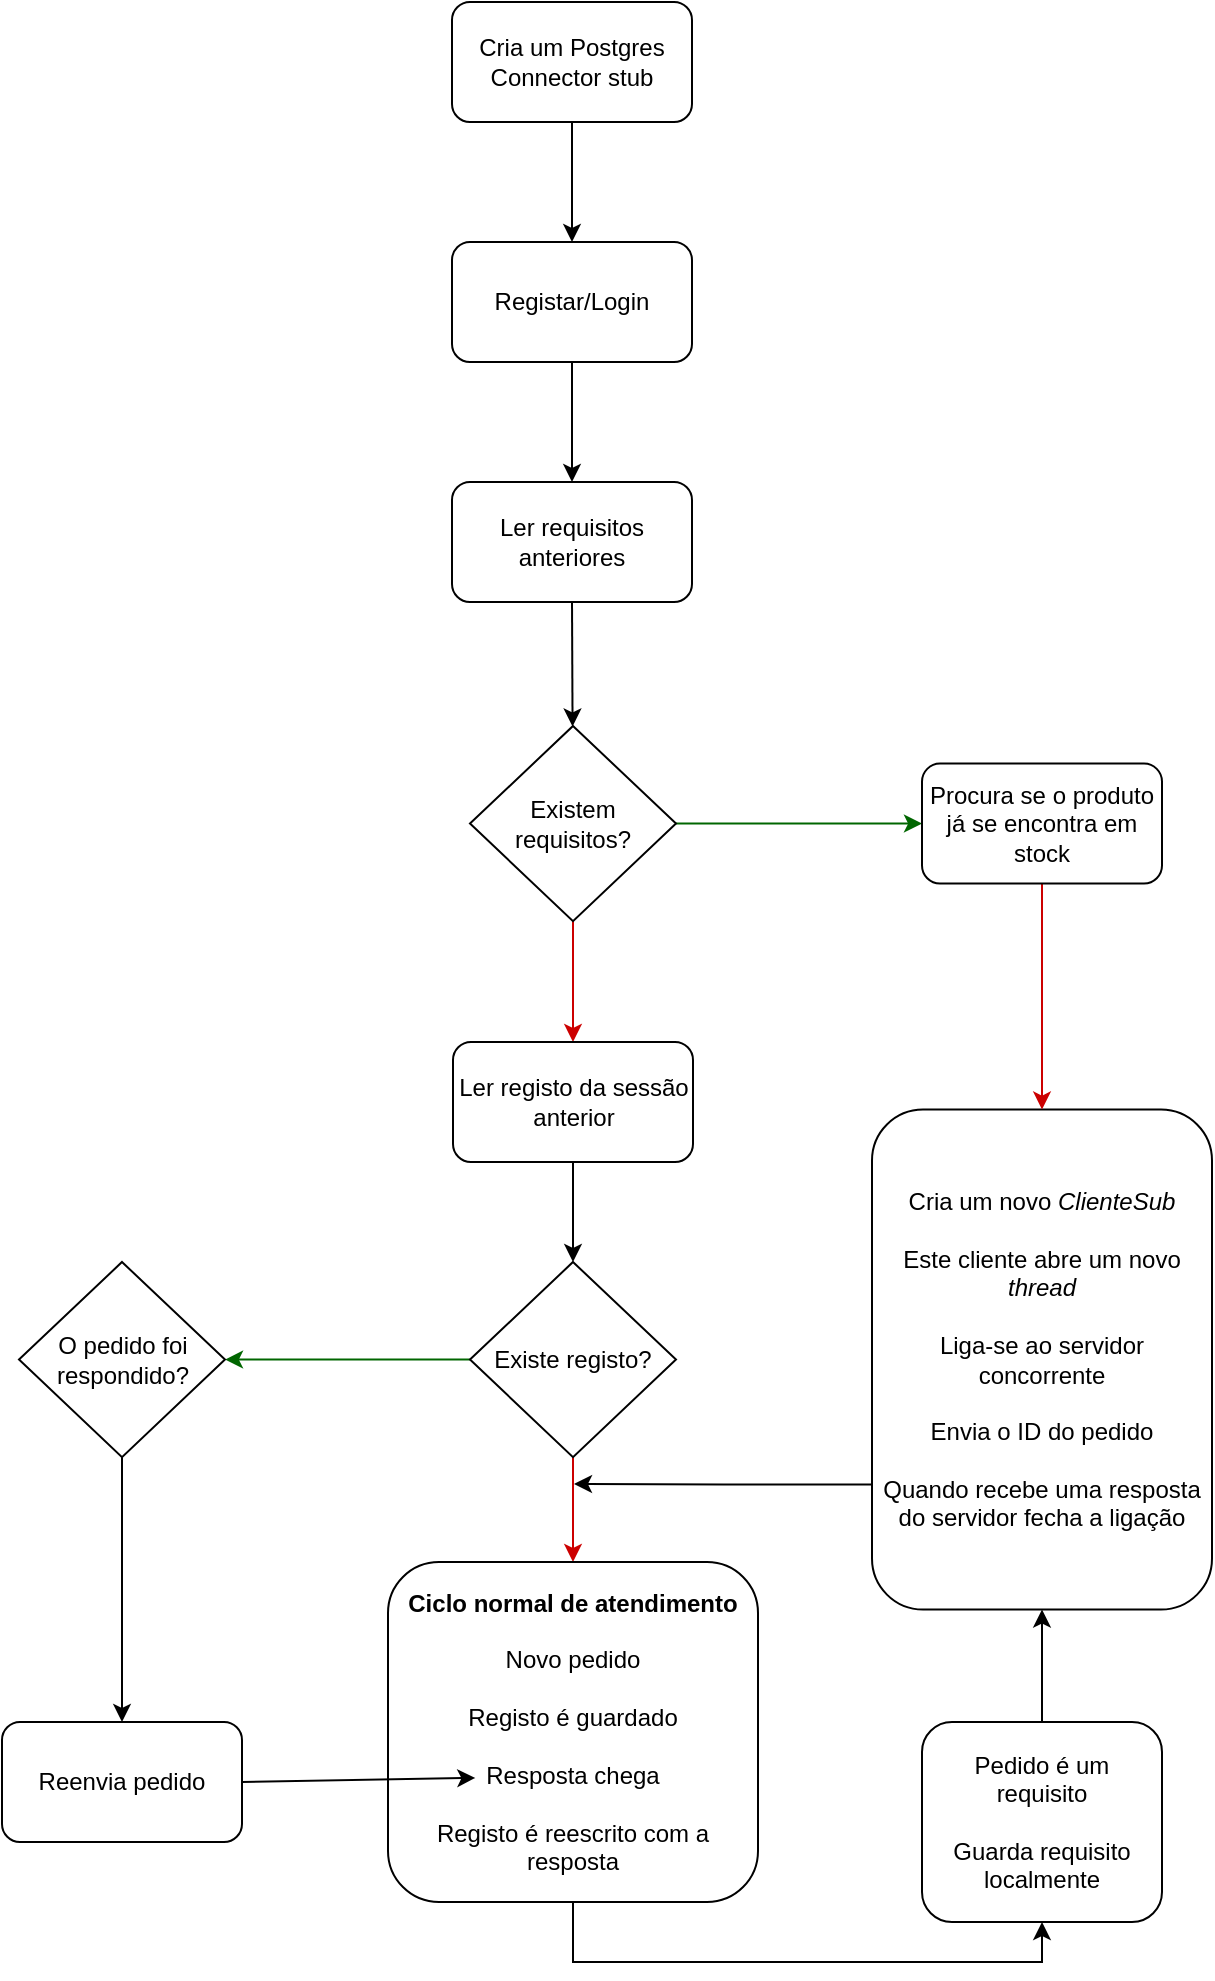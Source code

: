 <mxfile version="13.0.1" type="device"><diagram id="ekig9e971rtYu2EM-I1L" name="Page-1"><mxGraphModel dx="868" dy="519" grid="1" gridSize="10" guides="1" tooltips="1" connect="1" arrows="1" fold="1" page="1" pageScale="1" pageWidth="850" pageHeight="1100" math="0" shadow="0"><root><mxCell id="0"/><mxCell id="1" parent="0"/><mxCell id="Xb5Jti6-biaO6cfXrKaL-6" style="edgeStyle=orthogonalEdgeStyle;rounded=0;orthogonalLoop=1;jettySize=auto;html=1;exitX=0.5;exitY=1;exitDx=0;exitDy=0;" parent="1" source="Xb5Jti6-biaO6cfXrKaL-1" target="Xb5Jti6-biaO6cfXrKaL-5" edge="1"><mxGeometry relative="1" as="geometry"/></mxCell><mxCell id="Xb5Jti6-biaO6cfXrKaL-1" value="Cria um Postgres Connector stub" style="rounded=1;whiteSpace=wrap;html=1;" parent="1" vertex="1"><mxGeometry x="365" y="90" width="120" height="60" as="geometry"/></mxCell><mxCell id="Xb5Jti6-biaO6cfXrKaL-11" style="rounded=0;orthogonalLoop=1;jettySize=auto;html=1;exitX=0.5;exitY=1;exitDx=0;exitDy=0;" parent="1" source="Xb5Jti6-biaO6cfXrKaL-4" target="Xb5Jti6-biaO6cfXrKaL-8" edge="1"><mxGeometry relative="1" as="geometry"/></mxCell><mxCell id="Xb5Jti6-biaO6cfXrKaL-4" value="Ler requisitos anteriores" style="rounded=1;whiteSpace=wrap;html=1;" parent="1" vertex="1"><mxGeometry x="365" y="330" width="120" height="60" as="geometry"/></mxCell><mxCell id="Xb5Jti6-biaO6cfXrKaL-7" style="edgeStyle=orthogonalEdgeStyle;rounded=0;orthogonalLoop=1;jettySize=auto;html=1;exitX=0.5;exitY=1;exitDx=0;exitDy=0;" parent="1" source="Xb5Jti6-biaO6cfXrKaL-5" target="Xb5Jti6-biaO6cfXrKaL-4" edge="1"><mxGeometry relative="1" as="geometry"/></mxCell><mxCell id="Xb5Jti6-biaO6cfXrKaL-5" value="Registar/Login" style="rounded=1;whiteSpace=wrap;html=1;" parent="1" vertex="1"><mxGeometry x="365" y="210" width="120" height="60" as="geometry"/></mxCell><mxCell id="Xb5Jti6-biaO6cfXrKaL-13" style="edgeStyle=none;rounded=0;orthogonalLoop=1;jettySize=auto;html=1;exitX=0.5;exitY=1;exitDx=0;exitDy=0;entryX=0.5;entryY=0;entryDx=0;entryDy=0;strokeColor=#CC0000;" parent="1" source="Xb5Jti6-biaO6cfXrKaL-8" target="Xb5Jti6-biaO6cfXrKaL-12" edge="1"><mxGeometry relative="1" as="geometry"/></mxCell><mxCell id="Xb5Jti6-biaO6cfXrKaL-36" style="edgeStyle=orthogonalEdgeStyle;rounded=0;orthogonalLoop=1;jettySize=auto;html=1;exitX=1;exitY=0.5;exitDx=0;exitDy=0;entryX=0;entryY=0.5;entryDx=0;entryDy=0;strokeColor=#006600;" parent="1" source="Xb5Jti6-biaO6cfXrKaL-8" target="Xb5Jti6-biaO6cfXrKaL-35" edge="1"><mxGeometry relative="1" as="geometry"/></mxCell><mxCell id="Xb5Jti6-biaO6cfXrKaL-8" value="Existem requisitos?" style="rhombus;whiteSpace=wrap;html=1;" parent="1" vertex="1"><mxGeometry x="374" y="452" width="103" height="97.58" as="geometry"/></mxCell><mxCell id="Xb5Jti6-biaO6cfXrKaL-15" style="edgeStyle=none;rounded=0;orthogonalLoop=1;jettySize=auto;html=1;exitX=0.5;exitY=1;exitDx=0;exitDy=0;strokeColor=#000000;" parent="1" source="Xb5Jti6-biaO6cfXrKaL-12" target="Xb5Jti6-biaO6cfXrKaL-14" edge="1"><mxGeometry relative="1" as="geometry"/></mxCell><mxCell id="Xb5Jti6-biaO6cfXrKaL-12" value="Ler registo da sessão anterior" style="rounded=1;whiteSpace=wrap;html=1;" parent="1" vertex="1"><mxGeometry x="365.5" y="610" width="120" height="60" as="geometry"/></mxCell><mxCell id="Xb5Jti6-biaO6cfXrKaL-17" style="edgeStyle=none;rounded=0;orthogonalLoop=1;jettySize=auto;html=1;exitX=0;exitY=0.5;exitDx=0;exitDy=0;entryX=1;entryY=0.5;entryDx=0;entryDy=0;strokeColor=#006600;" parent="1" source="Xb5Jti6-biaO6cfXrKaL-14" target="Xb5Jti6-biaO6cfXrKaL-16" edge="1"><mxGeometry relative="1" as="geometry"/></mxCell><mxCell id="Xb5Jti6-biaO6cfXrKaL-19" style="edgeStyle=none;rounded=0;orthogonalLoop=1;jettySize=auto;html=1;exitX=0.5;exitY=1;exitDx=0;exitDy=0;entryX=0.5;entryY=0;entryDx=0;entryDy=0;strokeColor=#CC0000;" parent="1" source="Xb5Jti6-biaO6cfXrKaL-14" target="Xb5Jti6-biaO6cfXrKaL-18" edge="1"><mxGeometry relative="1" as="geometry"/></mxCell><mxCell id="Xb5Jti6-biaO6cfXrKaL-14" value="Existe registo?" style="rhombus;whiteSpace=wrap;html=1;" parent="1" vertex="1"><mxGeometry x="374" y="720" width="103" height="97.58" as="geometry"/></mxCell><mxCell id="Xb5Jti6-biaO6cfXrKaL-23" style="edgeStyle=none;rounded=0;orthogonalLoop=1;jettySize=auto;html=1;exitX=0.5;exitY=1;exitDx=0;exitDy=0;entryX=0.5;entryY=0;entryDx=0;entryDy=0;strokeColor=#000000;" parent="1" source="Xb5Jti6-biaO6cfXrKaL-16" target="Xb5Jti6-biaO6cfXrKaL-22" edge="1"><mxGeometry relative="1" as="geometry"/></mxCell><mxCell id="Xb5Jti6-biaO6cfXrKaL-16" value="O pedido foi respondido?" style="rhombus;whiteSpace=wrap;html=1;" parent="1" vertex="1"><mxGeometry x="148.5" y="720" width="103" height="97.58" as="geometry"/></mxCell><mxCell id="Xb5Jti6-biaO6cfXrKaL-29" style="edgeStyle=orthogonalEdgeStyle;rounded=0;orthogonalLoop=1;jettySize=auto;html=1;exitX=0.5;exitY=1;exitDx=0;exitDy=0;entryX=0.5;entryY=1;entryDx=0;entryDy=0;strokeColor=#000000;" parent="1" source="Xb5Jti6-biaO6cfXrKaL-18" target="Xb5Jti6-biaO6cfXrKaL-25" edge="1"><mxGeometry relative="1" as="geometry"/></mxCell><mxCell id="Xb5Jti6-biaO6cfXrKaL-18" value="&lt;b&gt;Ciclo normal de atendimento&lt;/b&gt;&lt;br&gt;&lt;br&gt;Novo pedido&lt;br&gt;&lt;br&gt;Registo é guardado&lt;br&gt;&lt;br&gt;Resposta chega&lt;br&gt;&lt;br&gt;Registo é reescrito com a resposta" style="rounded=1;whiteSpace=wrap;html=1;" parent="1" vertex="1"><mxGeometry x="333" y="870" width="185" height="170" as="geometry"/></mxCell><mxCell id="Xb5Jti6-biaO6cfXrKaL-28" style="edgeStyle=none;rounded=0;orthogonalLoop=1;jettySize=auto;html=1;exitX=1;exitY=0.5;exitDx=0;exitDy=0;entryX=0.236;entryY=0.635;entryDx=0;entryDy=0;entryPerimeter=0;strokeColor=#000000;" parent="1" source="Xb5Jti6-biaO6cfXrKaL-22" target="Xb5Jti6-biaO6cfXrKaL-18" edge="1"><mxGeometry relative="1" as="geometry"/></mxCell><mxCell id="Xb5Jti6-biaO6cfXrKaL-22" value="Reenvia pedido" style="rounded=1;whiteSpace=wrap;html=1;" parent="1" vertex="1"><mxGeometry x="140" y="950" width="120" height="60" as="geometry"/></mxCell><mxCell id="Xb5Jti6-biaO6cfXrKaL-32" style="edgeStyle=orthogonalEdgeStyle;rounded=0;orthogonalLoop=1;jettySize=auto;html=1;exitX=0.5;exitY=0;exitDx=0;exitDy=0;entryX=0.5;entryY=1;entryDx=0;entryDy=0;strokeColor=#000000;" parent="1" source="Xb5Jti6-biaO6cfXrKaL-25" target="Xb5Jti6-biaO6cfXrKaL-30" edge="1"><mxGeometry relative="1" as="geometry"/></mxCell><mxCell id="Xb5Jti6-biaO6cfXrKaL-25" value="Pedido é um&lt;br&gt;requisito&lt;br&gt;&lt;br&gt;Guarda requisito localmente" style="rounded=1;whiteSpace=wrap;html=1;" parent="1" vertex="1"><mxGeometry x="600" y="950" width="120" height="100" as="geometry"/></mxCell><mxCell id="Xb5Jti6-biaO6cfXrKaL-31" style="edgeStyle=orthogonalEdgeStyle;rounded=0;orthogonalLoop=1;jettySize=auto;html=1;exitX=0;exitY=0.75;exitDx=0;exitDy=0;strokeColor=#000000;" parent="1" source="Xb5Jti6-biaO6cfXrKaL-30" edge="1"><mxGeometry relative="1" as="geometry"><mxPoint x="426" y="831" as="targetPoint"/></mxGeometry></mxCell><mxCell id="Xb5Jti6-biaO6cfXrKaL-30" value="Cria um novo &lt;i&gt;ClienteSub&lt;/i&gt;&lt;br&gt;&lt;br&gt;Este cliente abre um novo &lt;i&gt;thread&lt;/i&gt;&lt;br&gt;&lt;br&gt;Liga-se ao servidor concorrente&lt;br&gt;&lt;br&gt;Envia o ID do pedido&lt;br&gt;&lt;br&gt;Quando recebe uma resposta do servidor fecha a ligação" style="rounded=1;whiteSpace=wrap;html=1;" parent="1" vertex="1"><mxGeometry x="575" y="643.79" width="170" height="250" as="geometry"/></mxCell><mxCell id="Xb5Jti6-biaO6cfXrKaL-37" style="edgeStyle=orthogonalEdgeStyle;rounded=0;orthogonalLoop=1;jettySize=auto;html=1;exitX=0.5;exitY=1;exitDx=0;exitDy=0;entryX=0.5;entryY=0;entryDx=0;entryDy=0;strokeColor=#CC0000;" parent="1" source="Xb5Jti6-biaO6cfXrKaL-35" target="Xb5Jti6-biaO6cfXrKaL-30" edge="1"><mxGeometry relative="1" as="geometry"/></mxCell><mxCell id="Xb5Jti6-biaO6cfXrKaL-35" value="Procura se o produto já se encontra em stock" style="rounded=1;whiteSpace=wrap;html=1;" parent="1" vertex="1"><mxGeometry x="600" y="470.79" width="120" height="60" as="geometry"/></mxCell></root></mxGraphModel></diagram></mxfile>